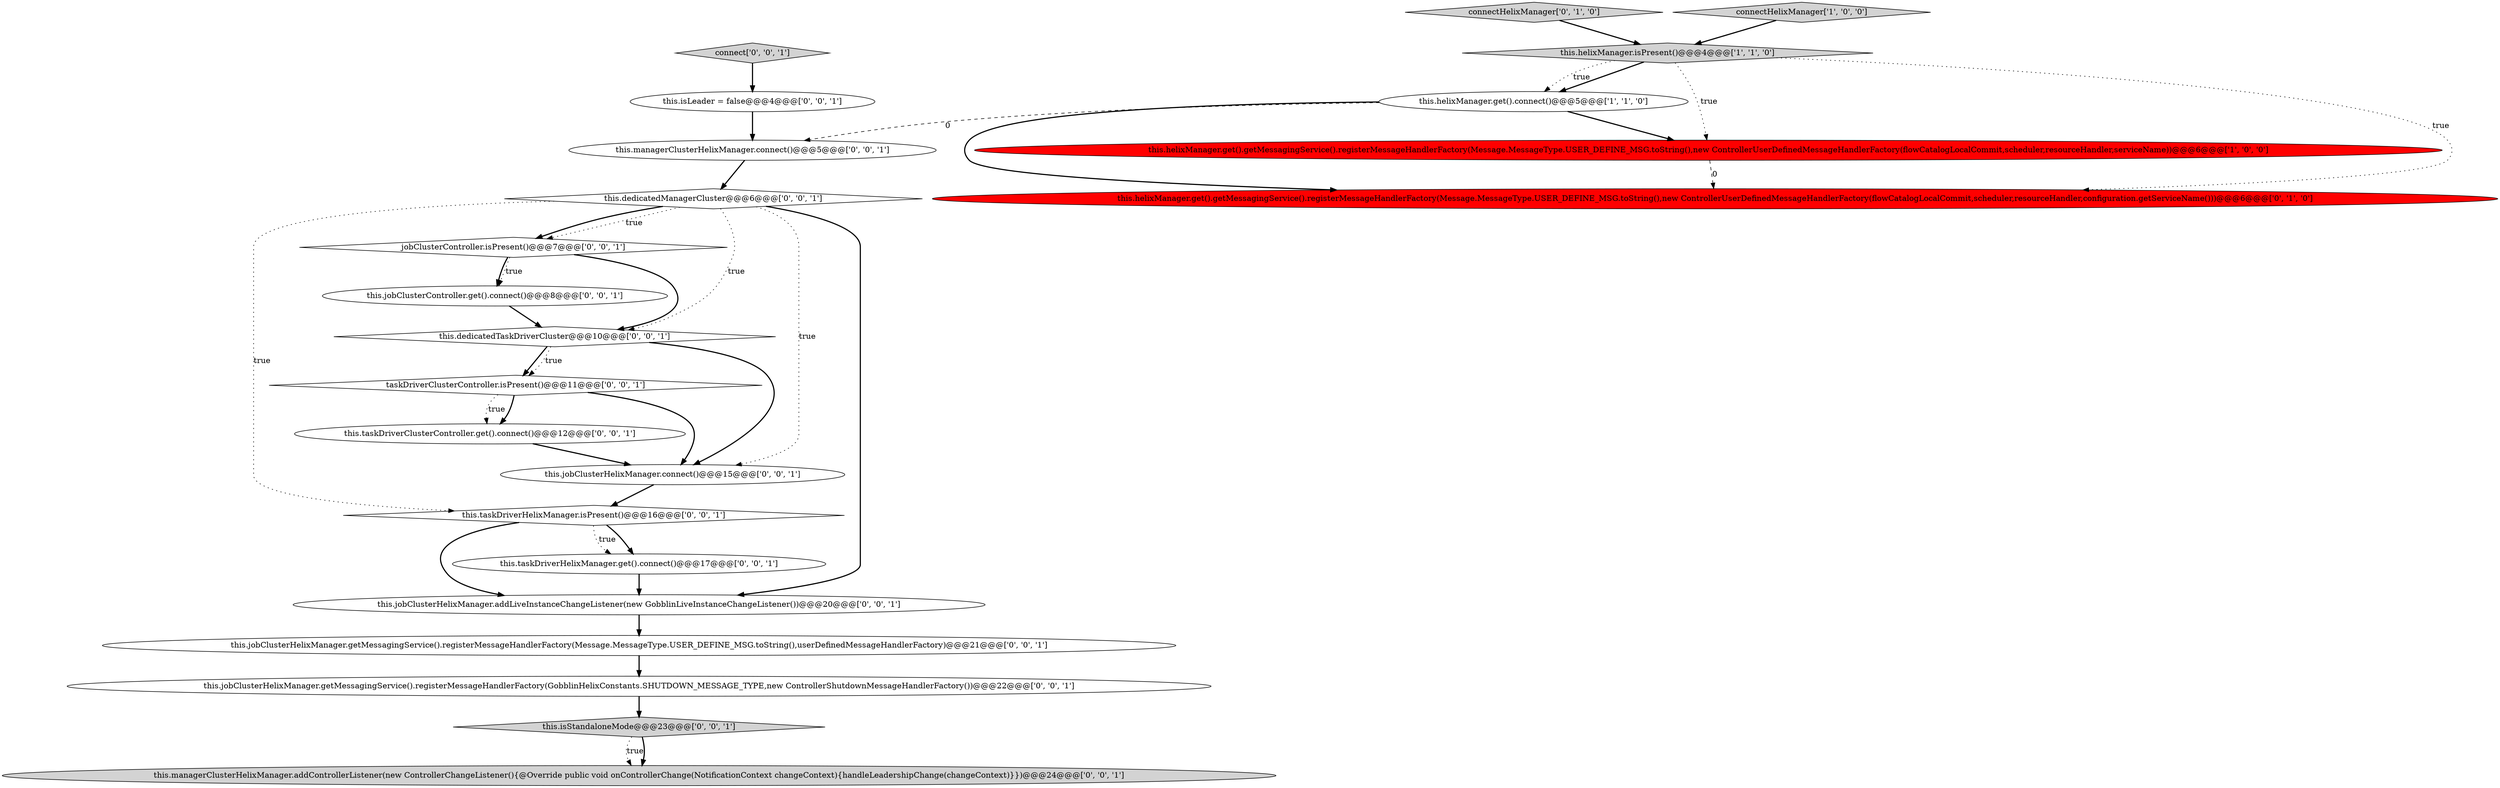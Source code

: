 digraph {
9 [style = filled, label = "this.jobClusterHelixManager.getMessagingService().registerMessageHandlerFactory(GobblinHelixConstants.SHUTDOWN_MESSAGE_TYPE,new ControllerShutdownMessageHandlerFactory())@@@22@@@['0', '0', '1']", fillcolor = white, shape = ellipse image = "AAA0AAABBB3BBB"];
7 [style = filled, label = "this.isLeader = false@@@4@@@['0', '0', '1']", fillcolor = white, shape = ellipse image = "AAA0AAABBB3BBB"];
8 [style = filled, label = "this.jobClusterHelixManager.getMessagingService().registerMessageHandlerFactory(Message.MessageType.USER_DEFINE_MSG.toString(),userDefinedMessageHandlerFactory)@@@21@@@['0', '0', '1']", fillcolor = white, shape = ellipse image = "AAA0AAABBB3BBB"];
3 [style = filled, label = "this.helixManager.isPresent()@@@4@@@['1', '1', '0']", fillcolor = lightgray, shape = diamond image = "AAA0AAABBB1BBB"];
16 [style = filled, label = "this.managerClusterHelixManager.connect()@@@5@@@['0', '0', '1']", fillcolor = white, shape = ellipse image = "AAA0AAABBB3BBB"];
2 [style = filled, label = "this.helixManager.get().connect()@@@5@@@['1', '1', '0']", fillcolor = white, shape = ellipse image = "AAA0AAABBB1BBB"];
4 [style = filled, label = "connectHelixManager['0', '1', '0']", fillcolor = lightgray, shape = diamond image = "AAA0AAABBB2BBB"];
11 [style = filled, label = "taskDriverClusterController.isPresent()@@@11@@@['0', '0', '1']", fillcolor = white, shape = diamond image = "AAA0AAABBB3BBB"];
17 [style = filled, label = "this.dedicatedManagerCluster@@@6@@@['0', '0', '1']", fillcolor = white, shape = diamond image = "AAA0AAABBB3BBB"];
5 [style = filled, label = "this.helixManager.get().getMessagingService().registerMessageHandlerFactory(Message.MessageType.USER_DEFINE_MSG.toString(),new ControllerUserDefinedMessageHandlerFactory(flowCatalogLocalCommit,scheduler,resourceHandler,configuration.getServiceName()))@@@6@@@['0', '1', '0']", fillcolor = red, shape = ellipse image = "AAA1AAABBB2BBB"];
0 [style = filled, label = "this.helixManager.get().getMessagingService().registerMessageHandlerFactory(Message.MessageType.USER_DEFINE_MSG.toString(),new ControllerUserDefinedMessageHandlerFactory(flowCatalogLocalCommit,scheduler,resourceHandler,serviceName))@@@6@@@['1', '0', '0']", fillcolor = red, shape = ellipse image = "AAA1AAABBB1BBB"];
6 [style = filled, label = "connect['0', '0', '1']", fillcolor = lightgray, shape = diamond image = "AAA0AAABBB3BBB"];
1 [style = filled, label = "connectHelixManager['1', '0', '0']", fillcolor = lightgray, shape = diamond image = "AAA0AAABBB1BBB"];
20 [style = filled, label = "this.jobClusterHelixManager.connect()@@@15@@@['0', '0', '1']", fillcolor = white, shape = ellipse image = "AAA0AAABBB3BBB"];
22 [style = filled, label = "this.managerClusterHelixManager.addControllerListener(new ControllerChangeListener(){@Override public void onControllerChange(NotificationContext changeContext){handleLeadershipChange(changeContext)}})@@@24@@@['0', '0', '1']", fillcolor = lightgray, shape = ellipse image = "AAA0AAABBB3BBB"];
19 [style = filled, label = "this.jobClusterController.get().connect()@@@8@@@['0', '0', '1']", fillcolor = white, shape = ellipse image = "AAA0AAABBB3BBB"];
18 [style = filled, label = "this.taskDriverHelixManager.isPresent()@@@16@@@['0', '0', '1']", fillcolor = white, shape = diamond image = "AAA0AAABBB3BBB"];
13 [style = filled, label = "this.taskDriverHelixManager.get().connect()@@@17@@@['0', '0', '1']", fillcolor = white, shape = ellipse image = "AAA0AAABBB3BBB"];
15 [style = filled, label = "this.dedicatedTaskDriverCluster@@@10@@@['0', '0', '1']", fillcolor = white, shape = diamond image = "AAA0AAABBB3BBB"];
21 [style = filled, label = "this.taskDriverClusterController.get().connect()@@@12@@@['0', '0', '1']", fillcolor = white, shape = ellipse image = "AAA0AAABBB3BBB"];
12 [style = filled, label = "this.isStandaloneMode@@@23@@@['0', '0', '1']", fillcolor = lightgray, shape = diamond image = "AAA0AAABBB3BBB"];
10 [style = filled, label = "this.jobClusterHelixManager.addLiveInstanceChangeListener(new GobblinLiveInstanceChangeListener())@@@20@@@['0', '0', '1']", fillcolor = white, shape = ellipse image = "AAA0AAABBB3BBB"];
14 [style = filled, label = "jobClusterController.isPresent()@@@7@@@['0', '0', '1']", fillcolor = white, shape = diamond image = "AAA0AAABBB3BBB"];
17->20 [style = dotted, label="true"];
17->10 [style = bold, label=""];
11->20 [style = bold, label=""];
4->3 [style = bold, label=""];
13->10 [style = bold, label=""];
14->19 [style = dotted, label="true"];
0->5 [style = dashed, label="0"];
17->18 [style = dotted, label="true"];
11->21 [style = bold, label=""];
1->3 [style = bold, label=""];
17->14 [style = dotted, label="true"];
14->19 [style = bold, label=""];
16->17 [style = bold, label=""];
20->18 [style = bold, label=""];
12->22 [style = dotted, label="true"];
2->0 [style = bold, label=""];
3->5 [style = dotted, label="true"];
17->15 [style = dotted, label="true"];
21->20 [style = bold, label=""];
15->11 [style = bold, label=""];
3->2 [style = bold, label=""];
18->10 [style = bold, label=""];
10->8 [style = bold, label=""];
17->14 [style = bold, label=""];
15->20 [style = bold, label=""];
2->16 [style = dashed, label="0"];
7->16 [style = bold, label=""];
15->11 [style = dotted, label="true"];
3->0 [style = dotted, label="true"];
18->13 [style = bold, label=""];
8->9 [style = bold, label=""];
14->15 [style = bold, label=""];
9->12 [style = bold, label=""];
11->21 [style = dotted, label="true"];
19->15 [style = bold, label=""];
6->7 [style = bold, label=""];
12->22 [style = bold, label=""];
3->2 [style = dotted, label="true"];
2->5 [style = bold, label=""];
18->13 [style = dotted, label="true"];
}
